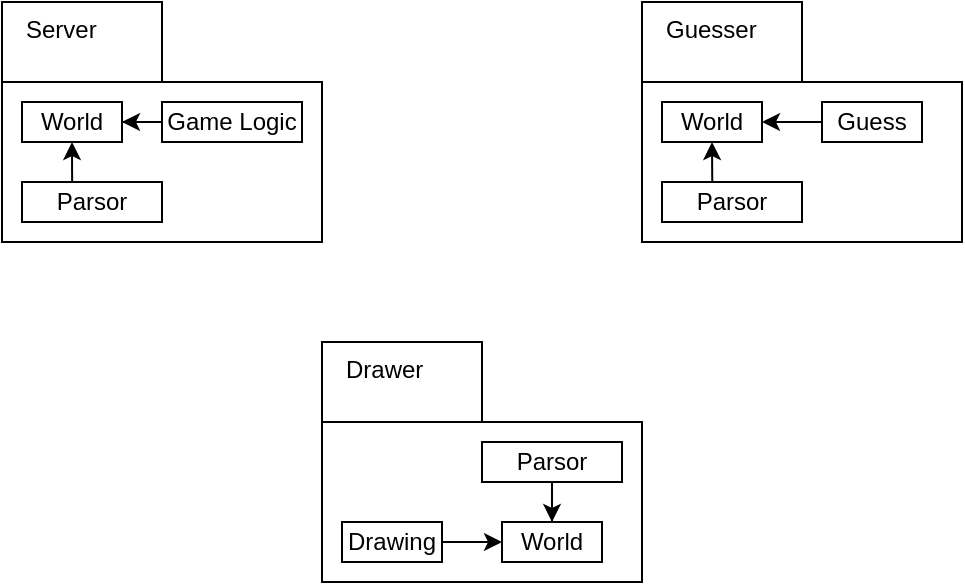 <mxfile version="15.5.4" type="embed"><diagram id="XHpSeOB537YpZJKMXbps" name="Page-1"><mxGraphModel dx="1366" dy="1055" grid="1" gridSize="10" guides="1" tooltips="1" connect="1" arrows="1" fold="1" page="1" pageScale="1" pageWidth="850" pageHeight="1100" math="0" shadow="0"><root><mxCell id="0"/><mxCell id="1" parent="0"/><mxCell id="2" value="Drawer" style="shape=folder;html=1;tabWidth=80;tabHeight=40;tabPosition=left;align=left;verticalAlign=top;spacingLeft=10;whiteSpace=wrap;" vertex="1" parent="1"><mxGeometry x="360" y="250" width="160" height="120" as="geometry"/></mxCell><mxCell id="3" value="Guesser" style="shape=folder;html=1;tabWidth=80;tabHeight=40;tabPosition=left;align=left;verticalAlign=top;spacingLeft=10;whiteSpace=wrap;" vertex="1" parent="1"><mxGeometry x="520" y="80" width="160" height="120" as="geometry"/></mxCell><mxCell id="4" value="Server" style="shape=folder;html=1;tabWidth=80;tabHeight=40;tabPosition=left;align=left;verticalAlign=top;spacingLeft=10;whiteSpace=wrap;" vertex="1" parent="1"><mxGeometry x="200" y="80" width="160" height="120" as="geometry"/></mxCell><mxCell id="5" value="World" style="rounded=0;whiteSpace=wrap;html=1;" vertex="1" parent="1"><mxGeometry x="210" y="130" width="50" height="20" as="geometry"/></mxCell><mxCell id="6" style="edgeStyle=orthogonalEdgeStyle;rounded=0;orthogonalLoop=1;jettySize=auto;html=1;entryX=1;entryY=0.5;entryDx=0;entryDy=0;" edge="1" parent="1" source="7" target="5"><mxGeometry relative="1" as="geometry"/></mxCell><mxCell id="7" value="Game Logic" style="rounded=0;whiteSpace=wrap;html=1;" vertex="1" parent="1"><mxGeometry x="280" y="130" width="70" height="20" as="geometry"/></mxCell><mxCell id="8" style="edgeStyle=orthogonalEdgeStyle;rounded=0;orthogonalLoop=1;jettySize=auto;html=1;entryX=0.5;entryY=1;entryDx=0;entryDy=0;exitX=0.358;exitY=-0.003;exitDx=0;exitDy=0;exitPerimeter=0;" edge="1" parent="1" source="9" target="5"><mxGeometry relative="1" as="geometry"/></mxCell><mxCell id="9" value="Parsor" style="rounded=0;whiteSpace=wrap;html=1;" vertex="1" parent="1"><mxGeometry x="210" y="170" width="70" height="20" as="geometry"/></mxCell><mxCell id="10" style="edgeStyle=orthogonalEdgeStyle;rounded=0;orthogonalLoop=1;jettySize=auto;html=1;entryX=0.5;entryY=0;entryDx=0;entryDy=0;" edge="1" parent="1" source="11" target="14"><mxGeometry relative="1" as="geometry"/></mxCell><mxCell id="11" value="Parsor" style="rounded=0;whiteSpace=wrap;html=1;" vertex="1" parent="1"><mxGeometry x="440" y="300" width="70" height="20" as="geometry"/></mxCell><mxCell id="12" style="edgeStyle=orthogonalEdgeStyle;rounded=0;orthogonalLoop=1;jettySize=auto;html=1;entryX=0.5;entryY=1;entryDx=0;entryDy=0;exitX=0.359;exitY=-0.009;exitDx=0;exitDy=0;exitPerimeter=0;" edge="1" parent="1" source="13" target="15"><mxGeometry relative="1" as="geometry"/></mxCell><mxCell id="13" value="Parsor" style="rounded=0;whiteSpace=wrap;html=1;" vertex="1" parent="1"><mxGeometry x="530" y="170" width="70" height="20" as="geometry"/></mxCell><mxCell id="14" value="World" style="rounded=0;whiteSpace=wrap;html=1;" vertex="1" parent="1"><mxGeometry x="450" y="340" width="50" height="20" as="geometry"/></mxCell><mxCell id="15" value="World" style="rounded=0;whiteSpace=wrap;html=1;" vertex="1" parent="1"><mxGeometry x="530" y="130" width="50" height="20" as="geometry"/></mxCell><mxCell id="16" style="edgeStyle=orthogonalEdgeStyle;rounded=0;orthogonalLoop=1;jettySize=auto;html=1;entryX=0;entryY=0.5;entryDx=0;entryDy=0;" edge="1" parent="1" source="17" target="14"><mxGeometry relative="1" as="geometry"/></mxCell><mxCell id="17" value="Drawing" style="rounded=0;whiteSpace=wrap;html=1;" vertex="1" parent="1"><mxGeometry x="370" y="340" width="50" height="20" as="geometry"/></mxCell><mxCell id="18" style="edgeStyle=orthogonalEdgeStyle;rounded=0;orthogonalLoop=1;jettySize=auto;html=1;entryX=1;entryY=0.5;entryDx=0;entryDy=0;" edge="1" parent="1" source="19" target="15"><mxGeometry relative="1" as="geometry"/></mxCell><mxCell id="19" value="Guess" style="rounded=0;whiteSpace=wrap;html=1;" vertex="1" parent="1"><mxGeometry x="610" y="130" width="50" height="20" as="geometry"/></mxCell></root></mxGraphModel></diagram></mxfile>